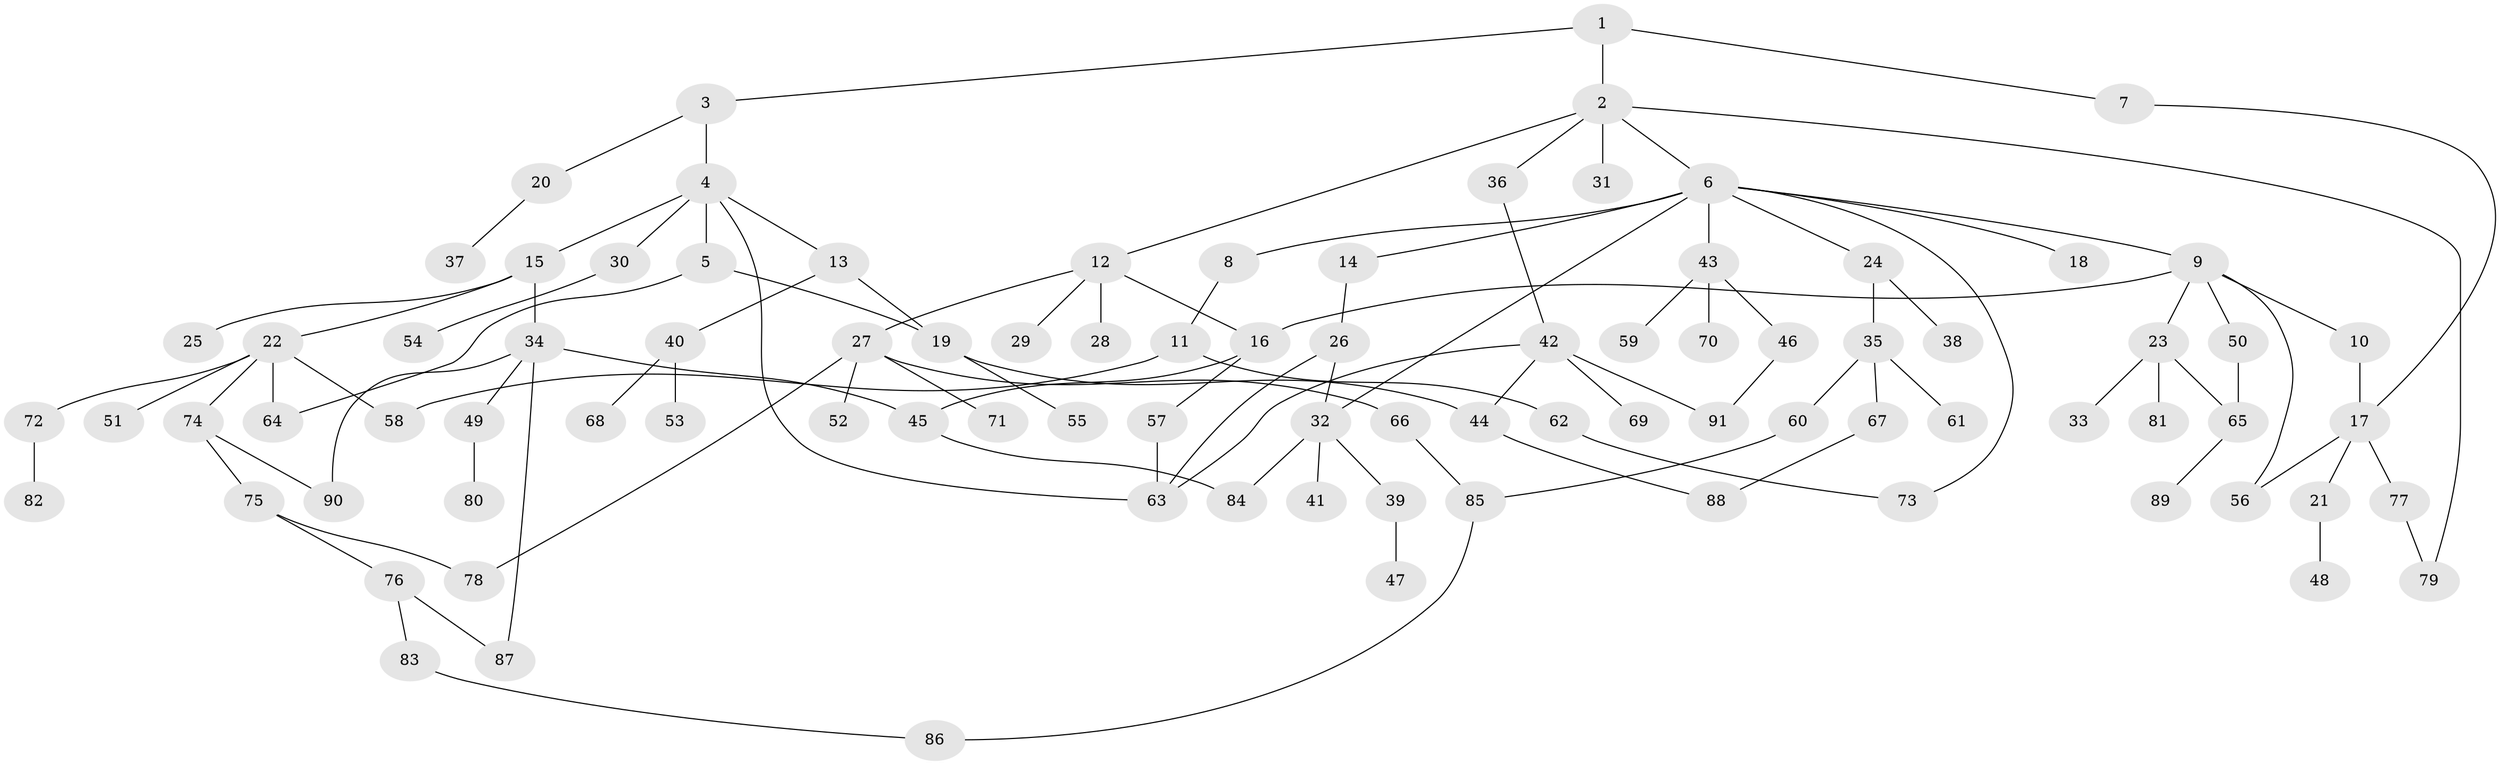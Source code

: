 // Generated by graph-tools (version 1.1) at 2025/10/02/27/25 16:10:56]
// undirected, 91 vertices, 113 edges
graph export_dot {
graph [start="1"]
  node [color=gray90,style=filled];
  1;
  2;
  3;
  4;
  5;
  6;
  7;
  8;
  9;
  10;
  11;
  12;
  13;
  14;
  15;
  16;
  17;
  18;
  19;
  20;
  21;
  22;
  23;
  24;
  25;
  26;
  27;
  28;
  29;
  30;
  31;
  32;
  33;
  34;
  35;
  36;
  37;
  38;
  39;
  40;
  41;
  42;
  43;
  44;
  45;
  46;
  47;
  48;
  49;
  50;
  51;
  52;
  53;
  54;
  55;
  56;
  57;
  58;
  59;
  60;
  61;
  62;
  63;
  64;
  65;
  66;
  67;
  68;
  69;
  70;
  71;
  72;
  73;
  74;
  75;
  76;
  77;
  78;
  79;
  80;
  81;
  82;
  83;
  84;
  85;
  86;
  87;
  88;
  89;
  90;
  91;
  1 -- 2;
  1 -- 3;
  1 -- 7;
  2 -- 6;
  2 -- 12;
  2 -- 31;
  2 -- 36;
  2 -- 79;
  3 -- 4;
  3 -- 20;
  4 -- 5;
  4 -- 13;
  4 -- 15;
  4 -- 30;
  4 -- 63;
  5 -- 19;
  5 -- 64;
  6 -- 8;
  6 -- 9;
  6 -- 14;
  6 -- 18;
  6 -- 24;
  6 -- 43;
  6 -- 73;
  6 -- 32;
  7 -- 17;
  8 -- 11;
  9 -- 10;
  9 -- 16;
  9 -- 23;
  9 -- 50;
  9 -- 56;
  10 -- 17;
  11 -- 62;
  11 -- 58;
  12 -- 27;
  12 -- 28;
  12 -- 29;
  12 -- 16;
  13 -- 40;
  13 -- 19;
  14 -- 26;
  15 -- 22;
  15 -- 25;
  15 -- 34;
  16 -- 45;
  16 -- 57;
  17 -- 21;
  17 -- 77;
  17 -- 56;
  19 -- 44;
  19 -- 55;
  20 -- 37;
  21 -- 48;
  22 -- 51;
  22 -- 58;
  22 -- 72;
  22 -- 74;
  22 -- 64;
  23 -- 33;
  23 -- 65;
  23 -- 81;
  24 -- 35;
  24 -- 38;
  26 -- 32;
  26 -- 63;
  27 -- 52;
  27 -- 66;
  27 -- 71;
  27 -- 78;
  30 -- 54;
  32 -- 39;
  32 -- 41;
  32 -- 84;
  34 -- 49;
  34 -- 90;
  34 -- 45;
  34 -- 87;
  35 -- 60;
  35 -- 61;
  35 -- 67;
  36 -- 42;
  39 -- 47;
  40 -- 53;
  40 -- 68;
  42 -- 69;
  42 -- 91;
  42 -- 44;
  42 -- 63;
  43 -- 46;
  43 -- 59;
  43 -- 70;
  44 -- 88;
  45 -- 84;
  46 -- 91;
  49 -- 80;
  50 -- 65;
  57 -- 63;
  60 -- 85;
  62 -- 73;
  65 -- 89;
  66 -- 85;
  67 -- 88;
  72 -- 82;
  74 -- 75;
  74 -- 90;
  75 -- 76;
  75 -- 78;
  76 -- 83;
  76 -- 87;
  77 -- 79;
  83 -- 86;
  85 -- 86;
}
